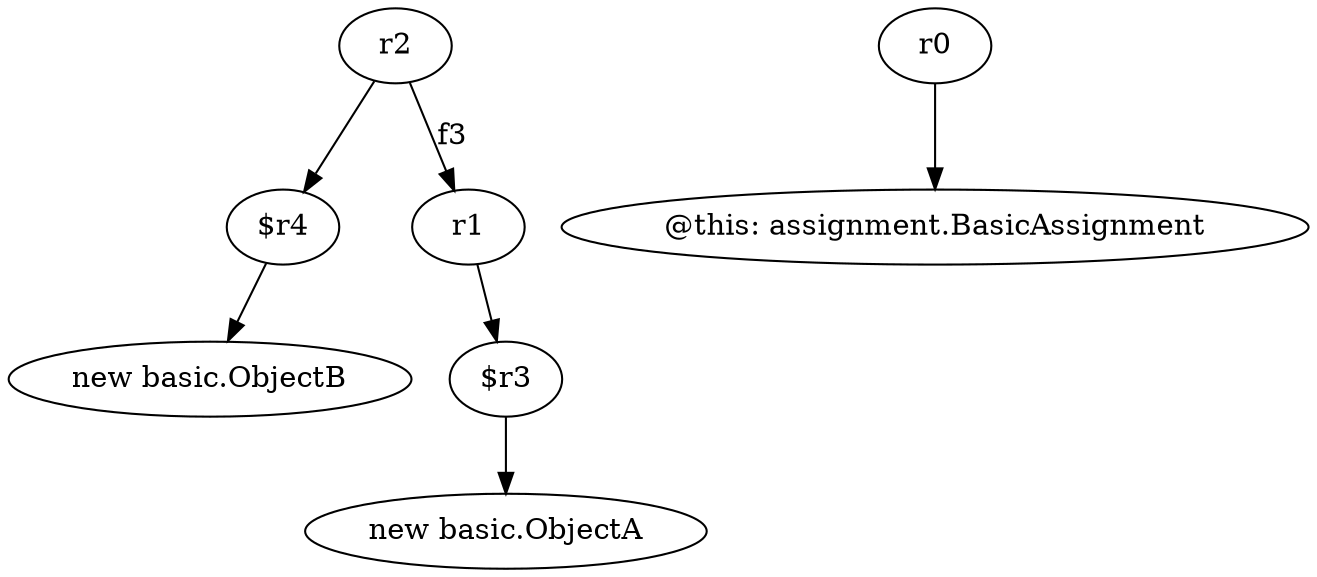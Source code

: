 digraph g {
0[label="r2"]
1[label="$r4"]
0->1[label=""]
2[label="r1"]
3[label="$r3"]
2->3[label=""]
0->2[label="f3"]
4[label="r0"]
5[label="@this: assignment.BasicAssignment"]
4->5[label=""]
6[label="new basic.ObjectB"]
1->6[label=""]
7[label="new basic.ObjectA"]
3->7[label=""]
}